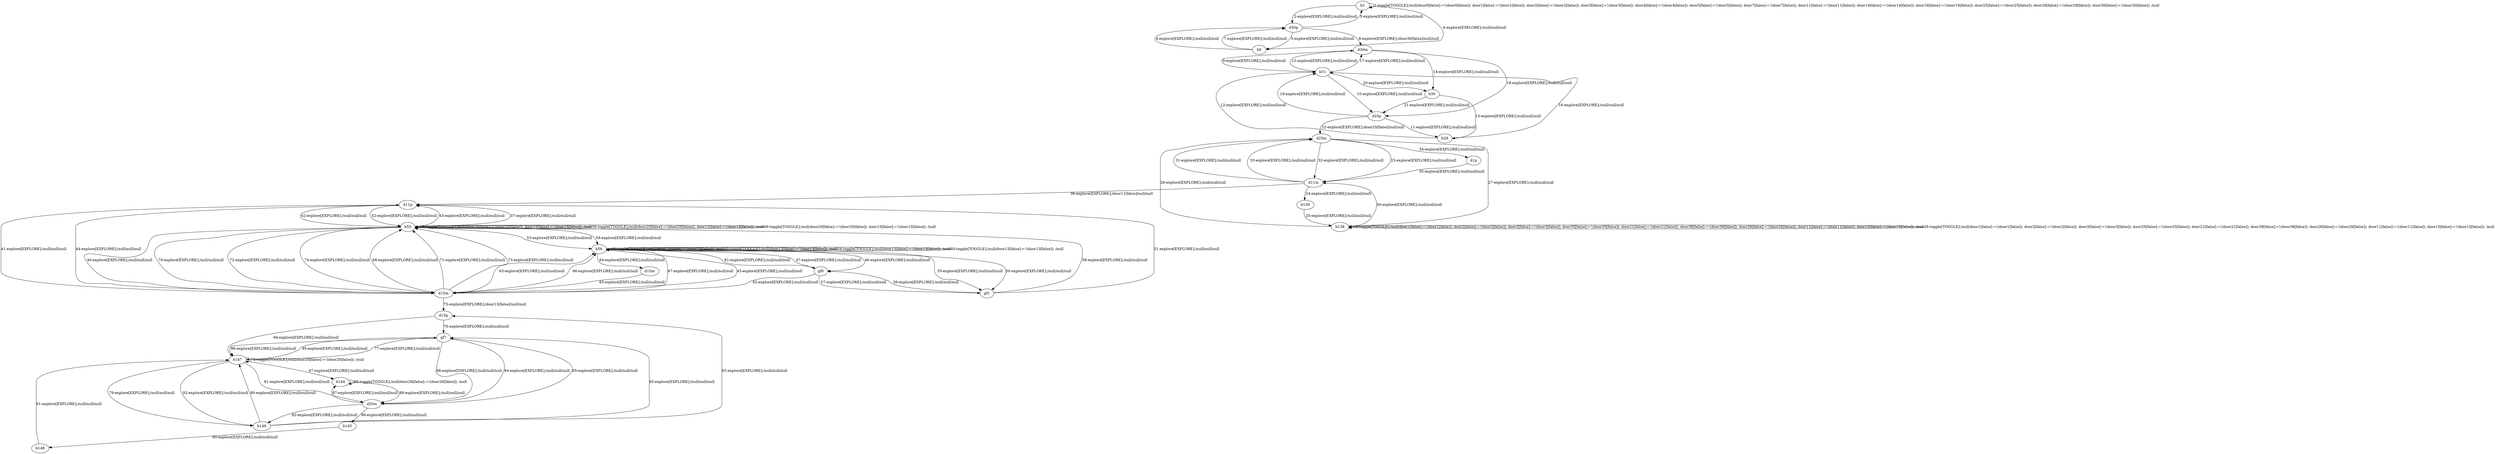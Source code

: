 # Total number of goals covered by this test: 2
# b147 --> b144
# b144 --> b144

digraph g {
"b1" -> "b1" [label = "1-toggle[TOGGLE];/null/door0[false]:=!(door0[false]); door1[false]:=!(door1[false]); door2[false]:=!(door2[false]); door3[false]:=!(door3[false]); door4[false]:=!(door4[false]); door5[false]:=!(door5[false]); door7[false]:=!(door7[false]); door11[false]:=!(door11[false]); door14[false]:=!(door14[false]); door16[false]:=!(door16[false]); door25[false]:=!(door25[false]); door29[false]:=!(door29[false]); door30[false]:=!(door30[false]); /null"];
"b1" -> "d30p" [label = "2-explore[EXPLORE];/null/null/null"];
"d30p" -> "b0" [label = "3-explore[EXPLORE];/null/null/null"];
"b0" -> "d30p" [label = "4-explore[EXPLORE];/null/null/null"];
"d30p" -> "b1" [label = "5-explore[EXPLORE];/null/null/null"];
"b1" -> "b0" [label = "6-explore[EXPLORE];/null/null/null"];
"b0" -> "d30p" [label = "7-explore[EXPLORE];/null/null/null"];
"d30p" -> "d30m" [label = "8-explore[EXPLORE];/door30[false]/null/null"];
"d30m" -> "b31" [label = "9-explore[EXPLORE];/null/null/null"];
"b31" -> "d25p" [label = "10-explore[EXPLORE];/null/null/null"];
"d25p" -> "b29" [label = "11-explore[EXPLORE];/null/null/null"];
"b29" -> "b31" [label = "12-explore[EXPLORE];/null/null/null"];
"b31" -> "d30m" [label = "13-explore[EXPLORE];/null/null/null"];
"d30m" -> "b30" [label = "14-explore[EXPLORE];/null/null/null"];
"b30" -> "b29" [label = "15-explore[EXPLORE];/null/null/null"];
"b29" -> "b31" [label = "16-explore[EXPLORE];/null/null/null"];
"b31" -> "d30m" [label = "17-explore[EXPLORE];/null/null/null"];
"d30m" -> "d25p" [label = "18-explore[EXPLORE];/null/null/null"];
"d25p" -> "b31" [label = "19-explore[EXPLORE];/null/null/null"];
"b31" -> "b30" [label = "20-explore[EXPLORE];/null/null/null"];
"b30" -> "d25p" [label = "21-explore[EXPLORE];/null/null/null"];
"d25p" -> "d25m" [label = "22-explore[EXPLORE];/door25[false]/null/null"];
"d25m" -> "d11m" [label = "23-explore[EXPLORE];/null/null/null"];
"d11m" -> "b139" [label = "24-explore[EXPLORE];/null/null/null"];
"b139" -> "b138" [label = "25-explore[EXPLORE];/null/null/null"];
"b138" -> "d25m" [label = "26-explore[EXPLORE];/null/null/null"];
"d25m" -> "b138" [label = "27-explore[EXPLORE];/null/null/null"];
"b138" -> "b138" [label = "28-toggle[TOGGLE];/null/door1[false]:=!(door1[false]); door2[false]:=!(door2[false]); door3[false]:=!(door3[false]); door35[false]:=!(door35[false]); door21[false]:=!(door21[false]); door38[false]:=!(door38[false]); door26[false]:=!(door26[false]); door11[false]:=!(door11[false]); door15[false]:=!(door15[false]); /null"];
"b138" -> "b138" [label = "29-toggle[TOGGLE];/null/door1[false]:=!(door1[false]); door2[false]:=!(door2[false]); door3[false]:=!(door3[false]); door35[false]:=!(door35[false]); door21[false]:=!(door21[false]); door38[false]:=!(door38[false]); door26[false]:=!(door26[false]); door11[false]:=!(door11[false]); door15[false]:=!(door15[false]); /null"];
"b138" -> "d11m" [label = "30-explore[EXPLORE];/null/null/null"];
"d11m" -> "d25m" [label = "31-explore[EXPLORE];/null/null/null"];
"d25m" -> "d11m" [label = "32-explore[EXPLORE];/null/null/null"];
"d11m" -> "d25m" [label = "33-explore[EXPLORE];/null/null/null"];
"d25m" -> "d1p" [label = "34-explore[EXPLORE];/null/null/null"];
"d1p" -> "d11m" [label = "35-explore[EXPLORE];/null/null/null"];
"d11m" -> "d11p" [label = "36-explore[EXPLORE];/door11[false]/null/null"];
"d11p" -> "b55" [label = "37-explore[EXPLORE];/null/null/null"];
"b55" -> "b55" [label = "38-toggle[TOGGLE];/null/door20[false]:=!(door20[false]); door15[false]:=!(door15[false]); /null"];
"b55" -> "b55" [label = "39-toggle[TOGGLE];/null/door20[false]:=!(door20[false]); door15[false]:=!(door15[false]); /null"];
"b55" -> "d15m" [label = "40-explore[EXPLORE];/null/null/null"];
"d15m" -> "d11p" [label = "41-explore[EXPLORE];/null/null/null"];
"d11p" -> "b55" [label = "42-explore[EXPLORE];/null/null/null"];
"b55" -> "d11p" [label = "43-explore[EXPLORE];/null/null/null"];
"d11p" -> "d15m" [label = "44-explore[EXPLORE];/null/null/null"];
"d15m" -> "b56" [label = "45-explore[EXPLORE];/null/null/null"];
"b56" -> "gf0" [label = "46-explore[EXPLORE];/null/null/null"];
"gf0" -> "b56" [label = "47-explore[EXPLORE];/null/null/null"];
"b56" -> "b56" [label = "48-toggle[TOGGLE];/null/door13[false]:=!(door13[false]); /null"];
"b56" -> "b56" [label = "49-toggle[TOGGLE];/null/door13[false]:=!(door13[false]); /null"];
"b56" -> "gf1" [label = "50-explore[EXPLORE];/null/null/null"];
"gf1" -> "d11p" [label = "51-explore[EXPLORE];/null/null/null"];
"d11p" -> "b55" [label = "52-explore[EXPLORE];/null/null/null"];
"b55" -> "b56" [label = "53-explore[EXPLORE];/null/null/null"];
"b56" -> "b56" [label = "54-toggle[TOGGLE];/null/door13[false]:=!(door13[false]); /null"];
"b56" -> "gf1" [label = "55-explore[EXPLORE];/null/null/null"];
"gf1" -> "gf0" [label = "56-explore[EXPLORE];/null/null/null"];
"gf0" -> "gf1" [label = "57-explore[EXPLORE];/null/null/null"];
"gf1" -> "b55" [label = "58-explore[EXPLORE];/null/null/null"];
"b55" -> "b56" [label = "59-explore[EXPLORE];/null/null/null"];
"b56" -> "b56" [label = "60-toggle[TOGGLE];/null/door13[false]:=!(door13[false]); /null"];
"b56" -> "gf0" [label = "61-explore[EXPLORE];/null/null/null"];
"gf0" -> "d15m" [label = "62-explore[EXPLORE];/null/null/null"];
"d15m" -> "b56" [label = "63-explore[EXPLORE];/null/null/null"];
"b56" -> "d13m" [label = "64-explore[EXPLORE];/null/null/null"];
"d13m" -> "d15m" [label = "65-explore[EXPLORE];/null/null/null"];
"d15m" -> "b56" [label = "66-explore[EXPLORE];/null/null/null"];
"b56" -> "d15m" [label = "67-explore[EXPLORE];/null/null/null"];
"d15m" -> "b55" [label = "68-explore[EXPLORE];/null/null/null"];
"b55" -> "b55" [label = "69-toggle[TOGGLE];/null/door20[false]:=!(door20[false]); door15[false]:=!(door15[false]); /null"];
"b55" -> "d15m" [label = "70-explore[EXPLORE];/null/null/null"];
"d15m" -> "b55" [label = "71-explore[EXPLORE];/null/null/null"];
"b55" -> "d15m" [label = "72-explore[EXPLORE];/null/null/null"];
"d15m" -> "b55" [label = "73-explore[EXPLORE];/null/null/null"];
"b55" -> "d15m" [label = "74-explore[EXPLORE];/null/null/null"];
"d15m" -> "d15p" [label = "75-explore[EXPLORE];/door15[false]/null/null"];
"d15p" -> "gf7" [label = "76-explore[EXPLORE];/null/null/null"];
"gf7" -> "b147" [label = "77-explore[EXPLORE];/null/null/null"];
"b147" -> "b147" [label = "78-toggle[TOGGLE];/null/door20[false]:=!(door20[false]); /null"];
"b147" -> "b146" [label = "79-explore[EXPLORE];/null/null/null"];
"b146" -> "b147" [label = "80-explore[EXPLORE];/null/null/null"];
"b147" -> "d20m" [label = "81-explore[EXPLORE];/null/null/null"];
"d20m" -> "b146" [label = "82-explore[EXPLORE];/null/null/null"];
"b146" -> "gf7" [label = "83-explore[EXPLORE];/null/null/null"];
"gf7" -> "d20m" [label = "84-explore[EXPLORE];/null/null/null"];
"d20m" -> "gf7" [label = "85-explore[EXPLORE];/null/null/null"];
"gf7" -> "d20m" [label = "86-explore[EXPLORE];/null/null/null"];
"d20m" -> "b144" [label = "87-explore[EXPLORE];/null/null/null"];
"b144" -> "d20m" [label = "88-explore[EXPLORE];/null/null/null"];
"d20m" -> "b145" [label = "89-explore[EXPLORE];/null/null/null"];
"b145" -> "b148" [label = "90-explore[EXPLORE];/null/null/null"];
"b148" -> "b147" [label = "91-explore[EXPLORE];/null/null/null"];
"b147" -> "b146" [label = "92-explore[EXPLORE];/null/null/null"];
"b146" -> "d15p" [label = "93-explore[EXPLORE];/null/null/null"];
"d15p" -> "b147" [label = "94-explore[EXPLORE];/null/null/null"];
"b147" -> "gf7" [label = "95-explore[EXPLORE];/null/null/null"];
"gf7" -> "b147" [label = "96-explore[EXPLORE];/null/null/null"];
"b147" -> "b144" [label = "97-explore[EXPLORE];/null/null/null"];
"b144" -> "b144" [label = "98-toggle[TOGGLE];/null/door26[false]:=!(door26[false]); /null"];
}